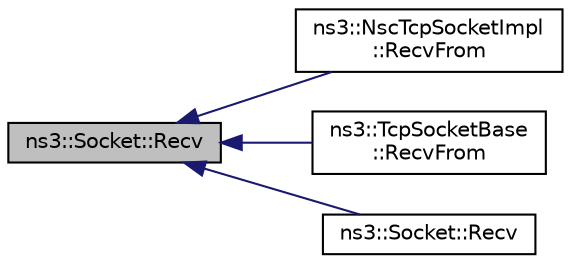 digraph "ns3::Socket::Recv"
{
  edge [fontname="Helvetica",fontsize="10",labelfontname="Helvetica",labelfontsize="10"];
  node [fontname="Helvetica",fontsize="10",shape=record];
  rankdir="LR";
  Node1 [label="ns3::Socket::Recv",height=0.2,width=0.4,color="black", fillcolor="grey75", style="filled", fontcolor="black"];
  Node1 -> Node2 [dir="back",color="midnightblue",fontsize="10",style="solid"];
  Node2 [label="ns3::NscTcpSocketImpl\l::RecvFrom",height=0.2,width=0.4,color="black", fillcolor="white", style="filled",URL="$d5/d8e/classns3_1_1NscTcpSocketImpl.html#abd8fe759a649166f000f03dfc587b9d2",tooltip="Read a single packet from the socket and retrieve the sender address. "];
  Node1 -> Node3 [dir="back",color="midnightblue",fontsize="10",style="solid"];
  Node3 [label="ns3::TcpSocketBase\l::RecvFrom",height=0.2,width=0.4,color="black", fillcolor="white", style="filled",URL="$d1/d45/classns3_1_1TcpSocketBase.html#afbfc81cc21495573d75cb0546502da9a",tooltip="Read a single packet from the socket and retrieve the sender address. "];
  Node1 -> Node4 [dir="back",color="midnightblue",fontsize="10",style="solid"];
  Node4 [label="ns3::Socket::Recv",height=0.2,width=0.4,color="black", fillcolor="white", style="filled",URL="$d9/df2/classns3_1_1Socket.html#a9ef80ed0d09f8286a4c5f7a0d3661b34",tooltip="Recv data (or dummy data) from the remote host. "];
}
